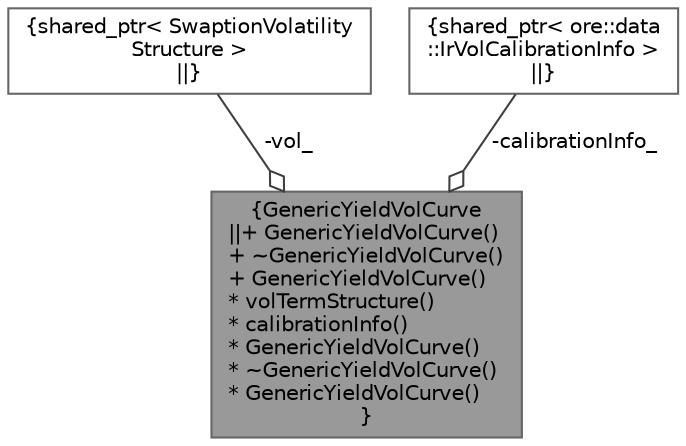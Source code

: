 digraph "GenericYieldVolCurve"
{
 // INTERACTIVE_SVG=YES
 // LATEX_PDF_SIZE
  bgcolor="transparent";
  edge [fontname=Helvetica,fontsize=10,labelfontname=Helvetica,labelfontsize=10];
  node [fontname=Helvetica,fontsize=10,shape=box,height=0.2,width=0.4];
  Node1 [label="{GenericYieldVolCurve\n||+ GenericYieldVolCurve()\l+ ~GenericYieldVolCurve()\l+ GenericYieldVolCurve()\l* volTermStructure()\l* calibrationInfo()\l* GenericYieldVolCurve()\l* ~GenericYieldVolCurve()\l* GenericYieldVolCurve()\l}",height=0.2,width=0.4,color="gray40", fillcolor="grey60", style="filled", fontcolor="black",tooltip="Wrapper class for building Generic yield volatility structures."];
  Node2 -> Node1 [color="grey25",style="solid",label=" -vol_" ,arrowhead="odiamond"];
  Node2 [label="{shared_ptr\< SwaptionVolatility\lStructure \>\n||}",height=0.2,width=0.4,color="gray40", fillcolor="white", style="filled",tooltip=" "];
  Node3 -> Node1 [color="grey25",style="solid",label=" -calibrationInfo_" ,arrowhead="odiamond"];
  Node3 [label="{shared_ptr\< ore::data\l::IrVolCalibrationInfo \>\n||}",height=0.2,width=0.4,color="gray40", fillcolor="white", style="filled",tooltip=" "];
}
